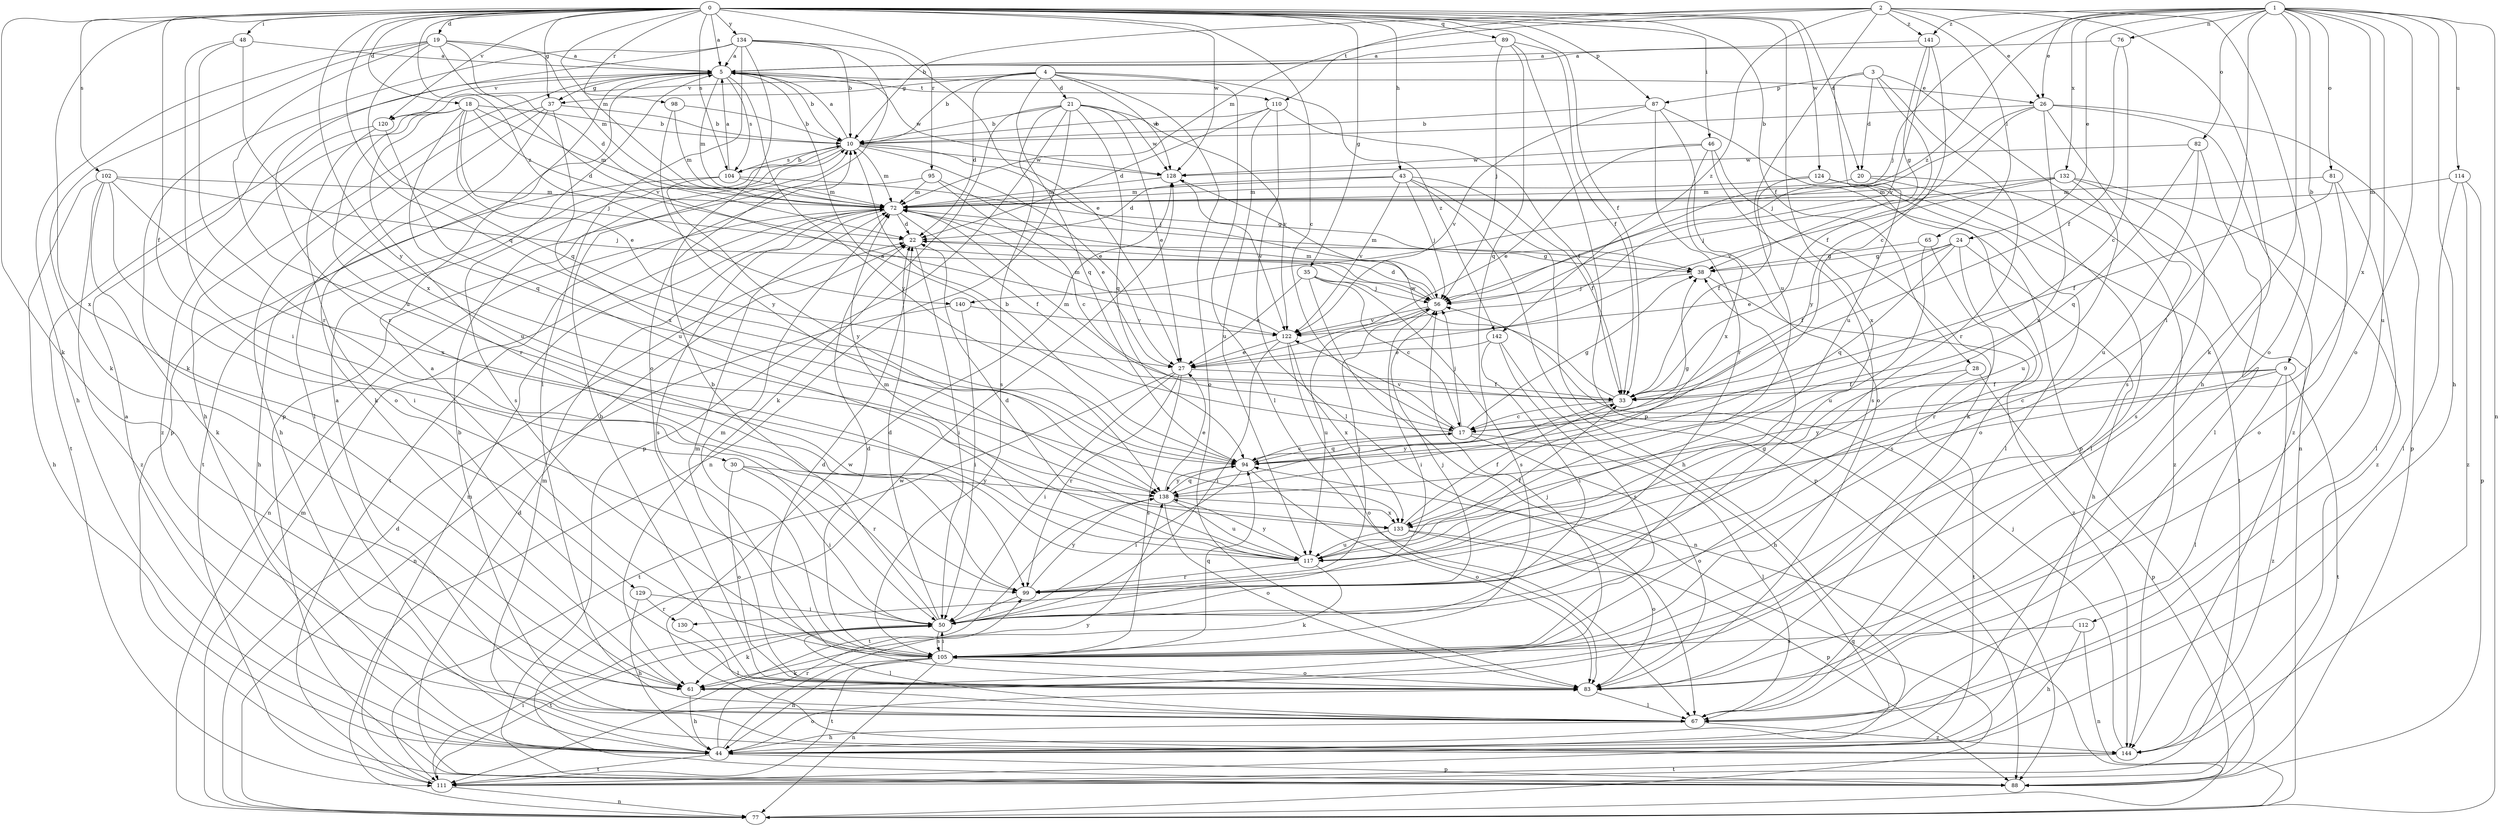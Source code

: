 strict digraph  {
0;
1;
2;
3;
4;
5;
9;
10;
17;
18;
19;
20;
21;
22;
24;
26;
27;
28;
30;
33;
35;
37;
38;
43;
44;
46;
48;
50;
56;
61;
65;
67;
72;
76;
77;
81;
82;
83;
87;
88;
89;
94;
95;
98;
99;
102;
104;
105;
110;
111;
112;
114;
117;
120;
122;
124;
128;
129;
130;
132;
133;
134;
138;
140;
141;
142;
144;
0 -> 5  [label=a];
0 -> 17  [label=c];
0 -> 18  [label=d];
0 -> 19  [label=d];
0 -> 20  [label=d];
0 -> 28  [label=f];
0 -> 30  [label=f];
0 -> 33  [label=f];
0 -> 35  [label=g];
0 -> 37  [label=g];
0 -> 43  [label=h];
0 -> 46  [label=i];
0 -> 48  [label=i];
0 -> 61  [label=k];
0 -> 72  [label=m];
0 -> 87  [label=p];
0 -> 89  [label=q];
0 -> 94  [label=q];
0 -> 95  [label=r];
0 -> 98  [label=r];
0 -> 102  [label=s];
0 -> 104  [label=s];
0 -> 120  [label=v];
0 -> 124  [label=w];
0 -> 128  [label=w];
0 -> 129  [label=x];
0 -> 130  [label=x];
0 -> 134  [label=y];
0 -> 138  [label=y];
0 -> 140  [label=z];
1 -> 9  [label=b];
1 -> 24  [label=e];
1 -> 26  [label=e];
1 -> 44  [label=h];
1 -> 50  [label=i];
1 -> 56  [label=j];
1 -> 61  [label=k];
1 -> 76  [label=n];
1 -> 77  [label=n];
1 -> 81  [label=o];
1 -> 82  [label=o];
1 -> 83  [label=o];
1 -> 112  [label=u];
1 -> 114  [label=u];
1 -> 132  [label=x];
1 -> 133  [label=x];
1 -> 140  [label=z];
1 -> 141  [label=z];
2 -> 10  [label=b];
2 -> 26  [label=e];
2 -> 44  [label=h];
2 -> 65  [label=l];
2 -> 72  [label=m];
2 -> 83  [label=o];
2 -> 110  [label=t];
2 -> 117  [label=u];
2 -> 141  [label=z];
2 -> 142  [label=z];
3 -> 20  [label=d];
3 -> 33  [label=f];
3 -> 77  [label=n];
3 -> 87  [label=p];
3 -> 99  [label=r];
3 -> 117  [label=u];
4 -> 10  [label=b];
4 -> 21  [label=d];
4 -> 22  [label=d];
4 -> 37  [label=g];
4 -> 67  [label=l];
4 -> 83  [label=o];
4 -> 94  [label=q];
4 -> 120  [label=v];
4 -> 128  [label=w];
4 -> 142  [label=z];
5 -> 10  [label=b];
5 -> 26  [label=e];
5 -> 37  [label=g];
5 -> 44  [label=h];
5 -> 72  [label=m];
5 -> 88  [label=p];
5 -> 104  [label=s];
5 -> 110  [label=t];
5 -> 120  [label=v];
5 -> 128  [label=w];
5 -> 138  [label=y];
9 -> 17  [label=c];
9 -> 33  [label=f];
9 -> 67  [label=l];
9 -> 111  [label=t];
9 -> 138  [label=y];
9 -> 144  [label=z];
10 -> 5  [label=a];
10 -> 27  [label=e];
10 -> 56  [label=j];
10 -> 72  [label=m];
10 -> 104  [label=s];
10 -> 105  [label=s];
10 -> 111  [label=t];
10 -> 128  [label=w];
17 -> 5  [label=a];
17 -> 38  [label=g];
17 -> 56  [label=j];
17 -> 67  [label=l];
17 -> 83  [label=o];
17 -> 94  [label=q];
17 -> 122  [label=v];
18 -> 10  [label=b];
18 -> 22  [label=d];
18 -> 27  [label=e];
18 -> 56  [label=j];
18 -> 72  [label=m];
18 -> 94  [label=q];
18 -> 99  [label=r];
18 -> 117  [label=u];
18 -> 144  [label=z];
19 -> 5  [label=a];
19 -> 22  [label=d];
19 -> 44  [label=h];
19 -> 61  [label=k];
19 -> 72  [label=m];
19 -> 94  [label=q];
19 -> 117  [label=u];
19 -> 122  [label=v];
20 -> 67  [label=l];
20 -> 72  [label=m];
20 -> 144  [label=z];
21 -> 10  [label=b];
21 -> 27  [label=e];
21 -> 61  [label=k];
21 -> 77  [label=n];
21 -> 88  [label=p];
21 -> 94  [label=q];
21 -> 105  [label=s];
21 -> 122  [label=v];
21 -> 128  [label=w];
22 -> 38  [label=g];
22 -> 50  [label=i];
24 -> 27  [label=e];
24 -> 33  [label=f];
24 -> 38  [label=g];
24 -> 44  [label=h];
24 -> 94  [label=q];
24 -> 99  [label=r];
26 -> 10  [label=b];
26 -> 56  [label=j];
26 -> 88  [label=p];
26 -> 105  [label=s];
26 -> 133  [label=x];
26 -> 138  [label=y];
26 -> 144  [label=z];
27 -> 33  [label=f];
27 -> 50  [label=i];
27 -> 99  [label=r];
27 -> 105  [label=s];
27 -> 111  [label=t];
28 -> 33  [label=f];
28 -> 88  [label=p];
28 -> 111  [label=t];
30 -> 50  [label=i];
30 -> 83  [label=o];
30 -> 99  [label=r];
30 -> 138  [label=y];
33 -> 17  [label=c];
33 -> 72  [label=m];
33 -> 128  [label=w];
33 -> 138  [label=y];
35 -> 17  [label=c];
35 -> 27  [label=e];
35 -> 56  [label=j];
35 -> 77  [label=n];
35 -> 105  [label=s];
37 -> 10  [label=b];
37 -> 44  [label=h];
37 -> 61  [label=k];
37 -> 67  [label=l];
37 -> 133  [label=x];
38 -> 56  [label=j];
38 -> 72  [label=m];
38 -> 144  [label=z];
43 -> 22  [label=d];
43 -> 33  [label=f];
43 -> 44  [label=h];
43 -> 56  [label=j];
43 -> 72  [label=m];
43 -> 88  [label=p];
43 -> 122  [label=v];
44 -> 5  [label=a];
44 -> 72  [label=m];
44 -> 83  [label=o];
44 -> 88  [label=p];
44 -> 99  [label=r];
44 -> 111  [label=t];
44 -> 138  [label=y];
46 -> 27  [label=e];
46 -> 61  [label=k];
46 -> 105  [label=s];
46 -> 128  [label=w];
46 -> 133  [label=x];
48 -> 5  [label=a];
48 -> 50  [label=i];
48 -> 99  [label=r];
48 -> 133  [label=x];
50 -> 10  [label=b];
50 -> 22  [label=d];
50 -> 38  [label=g];
50 -> 56  [label=j];
50 -> 61  [label=k];
50 -> 67  [label=l];
50 -> 105  [label=s];
50 -> 111  [label=t];
56 -> 22  [label=d];
56 -> 50  [label=i];
56 -> 72  [label=m];
56 -> 117  [label=u];
56 -> 122  [label=v];
61 -> 44  [label=h];
61 -> 56  [label=j];
65 -> 38  [label=g];
65 -> 105  [label=s];
65 -> 117  [label=u];
67 -> 5  [label=a];
67 -> 10  [label=b];
67 -> 44  [label=h];
67 -> 144  [label=z];
72 -> 22  [label=d];
72 -> 33  [label=f];
72 -> 77  [label=n];
72 -> 105  [label=s];
76 -> 5  [label=a];
76 -> 17  [label=c];
76 -> 33  [label=f];
77 -> 22  [label=d];
77 -> 72  [label=m];
77 -> 94  [label=q];
81 -> 33  [label=f];
81 -> 67  [label=l];
81 -> 72  [label=m];
81 -> 83  [label=o];
82 -> 67  [label=l];
82 -> 94  [label=q];
82 -> 117  [label=u];
82 -> 128  [label=w];
83 -> 10  [label=b];
83 -> 22  [label=d];
83 -> 67  [label=l];
83 -> 72  [label=m];
87 -> 10  [label=b];
87 -> 83  [label=o];
87 -> 88  [label=p];
87 -> 99  [label=r];
87 -> 122  [label=v];
88 -> 22  [label=d];
88 -> 128  [label=w];
89 -> 5  [label=a];
89 -> 33  [label=f];
89 -> 56  [label=j];
89 -> 88  [label=p];
89 -> 94  [label=q];
94 -> 10  [label=b];
94 -> 17  [label=c];
94 -> 38  [label=g];
94 -> 50  [label=i];
94 -> 83  [label=o];
94 -> 138  [label=y];
95 -> 17  [label=c];
95 -> 27  [label=e];
95 -> 72  [label=m];
95 -> 111  [label=t];
98 -> 10  [label=b];
98 -> 72  [label=m];
98 -> 138  [label=y];
99 -> 50  [label=i];
99 -> 56  [label=j];
99 -> 138  [label=y];
102 -> 44  [label=h];
102 -> 50  [label=i];
102 -> 56  [label=j];
102 -> 61  [label=k];
102 -> 72  [label=m];
102 -> 133  [label=x];
102 -> 144  [label=z];
104 -> 5  [label=a];
104 -> 10  [label=b];
104 -> 38  [label=g];
104 -> 44  [label=h];
104 -> 72  [label=m];
104 -> 138  [label=y];
105 -> 5  [label=a];
105 -> 22  [label=d];
105 -> 44  [label=h];
105 -> 50  [label=i];
105 -> 61  [label=k];
105 -> 72  [label=m];
105 -> 77  [label=n];
105 -> 83  [label=o];
105 -> 94  [label=q];
105 -> 111  [label=t];
110 -> 10  [label=b];
110 -> 22  [label=d];
110 -> 33  [label=f];
110 -> 67  [label=l];
110 -> 117  [label=u];
111 -> 50  [label=i];
111 -> 72  [label=m];
111 -> 77  [label=n];
112 -> 44  [label=h];
112 -> 77  [label=n];
112 -> 105  [label=s];
114 -> 67  [label=l];
114 -> 72  [label=m];
114 -> 88  [label=p];
114 -> 144  [label=z];
117 -> 22  [label=d];
117 -> 33  [label=f];
117 -> 61  [label=k];
117 -> 72  [label=m];
117 -> 99  [label=r];
117 -> 138  [label=y];
120 -> 83  [label=o];
120 -> 111  [label=t];
120 -> 117  [label=u];
122 -> 27  [label=e];
122 -> 50  [label=i];
122 -> 72  [label=m];
122 -> 83  [label=o];
122 -> 133  [label=x];
124 -> 33  [label=f];
124 -> 67  [label=l];
124 -> 72  [label=m];
124 -> 83  [label=o];
124 -> 111  [label=t];
128 -> 72  [label=m];
128 -> 122  [label=v];
129 -> 44  [label=h];
129 -> 50  [label=i];
129 -> 130  [label=r];
130 -> 67  [label=l];
132 -> 56  [label=j];
132 -> 72  [label=m];
132 -> 105  [label=s];
132 -> 117  [label=u];
132 -> 122  [label=v];
132 -> 144  [label=z];
133 -> 33  [label=f];
133 -> 83  [label=o];
133 -> 88  [label=p];
133 -> 117  [label=u];
134 -> 5  [label=a];
134 -> 10  [label=b];
134 -> 27  [label=e];
134 -> 61  [label=k];
134 -> 67  [label=l];
134 -> 83  [label=o];
134 -> 88  [label=p];
134 -> 99  [label=r];
138 -> 27  [label=e];
138 -> 83  [label=o];
138 -> 94  [label=q];
138 -> 111  [label=t];
138 -> 117  [label=u];
138 -> 133  [label=x];
140 -> 50  [label=i];
140 -> 77  [label=n];
140 -> 122  [label=v];
141 -> 5  [label=a];
141 -> 17  [label=c];
141 -> 38  [label=g];
141 -> 122  [label=v];
142 -> 27  [label=e];
142 -> 44  [label=h];
142 -> 50  [label=i];
142 -> 105  [label=s];
144 -> 56  [label=j];
144 -> 111  [label=t];
144 -> 128  [label=w];
}
